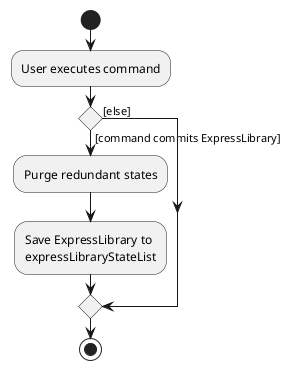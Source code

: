 @startuml
start
:User executes command;

'Since the beta syntax does not support placing the condition outside the
'diamond we place it as the true branch instead.

if () then ([command commits ExpressLibrary])
    :Purge redundant states;
    :Save ExpressLibrary to
    expressLibraryStateList;
else ([else])
endif
stop
@enduml
